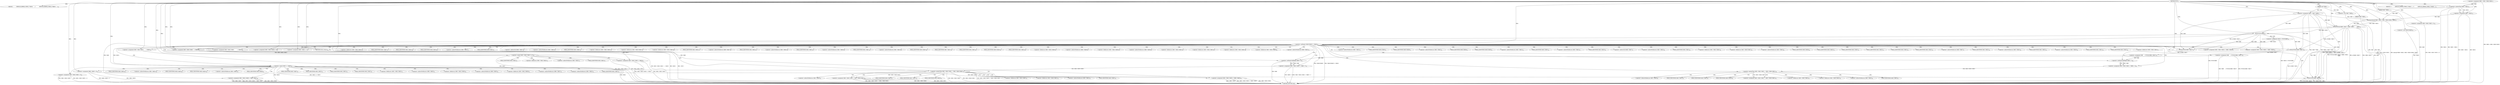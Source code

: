 digraph "FUN1" {  
"8" [label = <(METHOD,FUN1)<SUB>1</SUB>> ]
"262" [label = <(METHOD_RETURN,void)<SUB>1</SUB>> ]
"9" [label = <(PARAM,void *VAR1)<SUB>1</SUB>> ]
"10" [label = <(PARAM,VAR2 *VAR3)<SUB>1</SUB>> ]
"11" [label = <(PARAM,VAR4 *VAR5)<SUB>2</SUB>> ]
"16" [label = <(&lt;operator&gt;.assignment,VAR9 = VAR3-&gt;VAR10.VAR11)<SUB>7</SUB>> ]
"23" [label = <(&lt;operator&gt;.assignment,VAR8 = (VAR7 *)VAR1)<SUB>9</SUB>> ]
"28" [label = <(&lt;operator&gt;.assignment,VAR5-&gt;VAR12.VAR13 = 0)<SUB>10</SUB>> ]
"43" [label = <(memcpy,memcpy(VAR8-&gt;VAR15, VAR3-&gt;VAR10.VAR16, VAR9))<SUB>16</SUB>> ]
"53" [label = <(FUN2,FUN2(&amp;(VAR8-&gt;VAR17), VAR8-&gt;VAR15,
        VAR9))<SUB>18</SUB>> ]
"62" [label = <(BLOCK,{
 {
            IMPEG2D_ERROR_CODES_T VAR18;
 ...,{
 {
            IMPEG2D_ERROR_CODES_T VAR18;
 ...)<SUB>21</SUB>> ]
"36" [label = <(&lt;operator&gt;.greaterThan,VAR9 &gt; VAR14)<SUB>11</SUB>> ]
"63" [label = <(BLOCK,{
            IMPEG2D_ERROR_CODES_T VAR18;
    ...,{
            IMPEG2D_ERROR_CODES_T VAR18;
    ...)<SUB>22</SUB>> ]
"178" [label = <(&lt;operator&gt;.assignment,VAR5-&gt;VAR12.VAR24 = VAR8-&gt;VAR29)<SUB>51</SUB>> ]
"187" [label = <(&lt;operator&gt;.assignment,VAR5-&gt;VAR12.VAR26 = VAR8-&gt;VAR30)<SUB>52</SUB>> ]
"196" [label = <(&lt;operator&gt;.assignment,VAR5-&gt;VAR12.VAR31            = VAR32)<SUB>54</SUB>> ]
"203" [label = <(&lt;operator&gt;.assignment,VAR5-&gt;VAR12.VAR13        = VAR33)<SUB>55</SUB>> ]
"210" [label = <(&lt;operator&gt;.assignment,VAR6     = FUN4(&amp;VAR8-&gt;VAR17))<SUB>57</SUB>> ]
"217" [label = <(&lt;operator&gt;.assignment,VAR5-&gt;VAR12.VAR21 = VAR6&gt;&gt; 3)<SUB>58</SUB>> ]
"250" [label = <(&lt;operator&gt;.assignment,VAR5-&gt;VAR12.VAR34 = 0)<SUB>64</SUB>> ]
"257" [label = <(&lt;operator&gt;.assignment,VAR8-&gt;VAR23 = 1)<SUB>78</SUB>> ]
"25" [label = <(&lt;operator&gt;.cast,(VAR7 *)VAR1)<SUB>9</SUB>> ]
"40" [label = <(&lt;operator&gt;.assignment,VAR9 = VAR14)<SUB>13</SUB>> ]
"65" [label = <(&lt;operator&gt;.assignment,VAR18 = FUN3(VAR8))<SUB>24</SUB>> ]
"227" [label = <(&lt;operator&gt;.greaterThan,VAR5-&gt;VAR12.VAR21 &gt; VAR3-&gt;VAR10.VAR11)<SUB>59</SUB>> ]
"70" [label = <(&lt;operator&gt;.notEquals,(VAR19)VAR20 != VAR18)<SUB>25</SUB>> ]
"212" [label = <(FUN4,FUN4(&amp;VAR8-&gt;VAR17))<SUB>57</SUB>> ]
"223" [label = <(&lt;operator&gt;.arithmeticShiftRight,VAR6&gt;&gt; 3)<SUB>58</SUB>> ]
"239" [label = <(&lt;operator&gt;.assignment,VAR5-&gt;VAR12.VAR21 = VAR3-&gt;VAR10.VAR11)<SUB>62</SUB>> ]
"67" [label = <(FUN3,FUN3(VAR8))<SUB>24</SUB>> ]
"76" [label = <(&lt;operator&gt;.assignment,VAR5-&gt;VAR12.VAR13    = VAR18)<SUB>27</SUB>> ]
"83" [label = <(&lt;operator&gt;.assignment,VAR6     = FUN4(&amp;VAR8-&gt;VAR17))<SUB>29</SUB>> ]
"90" [label = <(&lt;operator&gt;.assignment,VAR5-&gt;VAR12.VAR21 = VAR6&gt;&gt; 3)<SUB>31</SUB>> ]
"174" [label = <(FUN5,FUN5(VAR8, VAR28))<SUB>47</SUB>> ]
"177" [label = <(RETURN,return;,return;)<SUB>48</SUB>> ]
"71" [label = <(&lt;operator&gt;.cast,(VAR19)VAR20)<SUB>25</SUB>> ]
"100" [label = <(&lt;operator&gt;.greaterThan,VAR5-&gt;VAR12.VAR21 &gt; VAR3-&gt;VAR10.VAR11)<SUB>32</SUB>> ]
"124" [label = <(&lt;operator&gt;.equals,VAR5-&gt;VAR12.VAR13 == 0)<SUB>36</SUB>> ]
"140" [label = <(&lt;operator&gt;.equals,VAR22 == VAR18)<SUB>39</SUB>> ]
"85" [label = <(FUN4,FUN4(&amp;VAR8-&gt;VAR17))<SUB>29</SUB>> ]
"96" [label = <(&lt;operator&gt;.arithmeticShiftRight,VAR6&gt;&gt; 3)<SUB>31</SUB>> ]
"112" [label = <(&lt;operator&gt;.assignment,VAR5-&gt;VAR12.VAR21 = VAR3-&gt;VAR10.VAR11)<SUB>34</SUB>> ]
"132" [label = <(&lt;operator&gt;.assignment,VAR5-&gt;VAR12.VAR13 = VAR18)<SUB>37</SUB>> ]
"144" [label = <(&lt;operator&gt;.assignment,VAR5-&gt;VAR12.VAR21 = 0)<SUB>41</SUB>> ]
"151" [label = <(&lt;operator&gt;.assignment,VAR8-&gt;VAR23 = 0)<SUB>42</SUB>> ]
"156" [label = <(&lt;operator&gt;.assignment,VAR5-&gt;VAR12.VAR24 = VAR8-&gt;VAR25)<SUB>44</SUB>> ]
"165" [label = <(&lt;operator&gt;.assignment,VAR5-&gt;VAR12.VAR26 = VAR8-&gt;VAR27)<SUB>45</SUB>> ]
"179" [label = <(&lt;operator&gt;.fieldAccess,VAR5-&gt;VAR12.VAR24)<SUB>51</SUB>> ]
"184" [label = <(&lt;operator&gt;.indirectFieldAccess,VAR8-&gt;VAR29)<SUB>51</SUB>> ]
"188" [label = <(&lt;operator&gt;.fieldAccess,VAR5-&gt;VAR12.VAR26)<SUB>52</SUB>> ]
"193" [label = <(&lt;operator&gt;.indirectFieldAccess,VAR8-&gt;VAR30)<SUB>52</SUB>> ]
"197" [label = <(&lt;operator&gt;.fieldAccess,VAR5-&gt;VAR12.VAR31)<SUB>54</SUB>> ]
"204" [label = <(&lt;operator&gt;.fieldAccess,VAR5-&gt;VAR12.VAR13)<SUB>55</SUB>> ]
"218" [label = <(&lt;operator&gt;.fieldAccess,VAR5-&gt;VAR12.VAR21)<SUB>58</SUB>> ]
"251" [label = <(&lt;operator&gt;.fieldAccess,VAR5-&gt;VAR12.VAR34)<SUB>64</SUB>> ]
"258" [label = <(&lt;operator&gt;.indirectFieldAccess,VAR8-&gt;VAR23)<SUB>78</SUB>> ]
"180" [label = <(&lt;operator&gt;.indirectFieldAccess,VAR5-&gt;VAR12)<SUB>51</SUB>> ]
"183" [label = <(FIELD_IDENTIFIER,VAR24,VAR24)<SUB>51</SUB>> ]
"186" [label = <(FIELD_IDENTIFIER,VAR29,VAR29)<SUB>51</SUB>> ]
"189" [label = <(&lt;operator&gt;.indirectFieldAccess,VAR5-&gt;VAR12)<SUB>52</SUB>> ]
"192" [label = <(FIELD_IDENTIFIER,VAR26,VAR26)<SUB>52</SUB>> ]
"195" [label = <(FIELD_IDENTIFIER,VAR30,VAR30)<SUB>52</SUB>> ]
"198" [label = <(&lt;operator&gt;.indirectFieldAccess,VAR5-&gt;VAR12)<SUB>54</SUB>> ]
"201" [label = <(FIELD_IDENTIFIER,VAR31,VAR31)<SUB>54</SUB>> ]
"205" [label = <(&lt;operator&gt;.indirectFieldAccess,VAR5-&gt;VAR12)<SUB>55</SUB>> ]
"208" [label = <(FIELD_IDENTIFIER,VAR13,VAR13)<SUB>55</SUB>> ]
"213" [label = <(&lt;operator&gt;.addressOf,&amp;VAR8-&gt;VAR17)<SUB>57</SUB>> ]
"219" [label = <(&lt;operator&gt;.indirectFieldAccess,VAR5-&gt;VAR12)<SUB>58</SUB>> ]
"222" [label = <(FIELD_IDENTIFIER,VAR21,VAR21)<SUB>58</SUB>> ]
"228" [label = <(&lt;operator&gt;.fieldAccess,VAR5-&gt;VAR12.VAR21)<SUB>59</SUB>> ]
"233" [label = <(&lt;operator&gt;.fieldAccess,VAR3-&gt;VAR10.VAR11)<SUB>59</SUB>> ]
"252" [label = <(&lt;operator&gt;.indirectFieldAccess,VAR5-&gt;VAR12)<SUB>64</SUB>> ]
"255" [label = <(FIELD_IDENTIFIER,VAR34,VAR34)<SUB>64</SUB>> ]
"260" [label = <(FIELD_IDENTIFIER,VAR23,VAR23)<SUB>78</SUB>> ]
"182" [label = <(FIELD_IDENTIFIER,VAR12,VAR12)<SUB>51</SUB>> ]
"191" [label = <(FIELD_IDENTIFIER,VAR12,VAR12)<SUB>52</SUB>> ]
"200" [label = <(FIELD_IDENTIFIER,VAR12,VAR12)<SUB>54</SUB>> ]
"207" [label = <(FIELD_IDENTIFIER,VAR12,VAR12)<SUB>55</SUB>> ]
"214" [label = <(&lt;operator&gt;.indirectFieldAccess,VAR8-&gt;VAR17)<SUB>57</SUB>> ]
"221" [label = <(FIELD_IDENTIFIER,VAR12,VAR12)<SUB>58</SUB>> ]
"229" [label = <(&lt;operator&gt;.indirectFieldAccess,VAR5-&gt;VAR12)<SUB>59</SUB>> ]
"232" [label = <(FIELD_IDENTIFIER,VAR21,VAR21)<SUB>59</SUB>> ]
"234" [label = <(&lt;operator&gt;.indirectFieldAccess,VAR3-&gt;VAR10)<SUB>59</SUB>> ]
"237" [label = <(FIELD_IDENTIFIER,VAR11,VAR11)<SUB>59</SUB>> ]
"240" [label = <(&lt;operator&gt;.fieldAccess,VAR5-&gt;VAR12.VAR21)<SUB>62</SUB>> ]
"245" [label = <(&lt;operator&gt;.fieldAccess,VAR3-&gt;VAR10.VAR11)<SUB>62</SUB>> ]
"254" [label = <(FIELD_IDENTIFIER,VAR12,VAR12)<SUB>64</SUB>> ]
"77" [label = <(&lt;operator&gt;.fieldAccess,VAR5-&gt;VAR12.VAR13)<SUB>27</SUB>> ]
"91" [label = <(&lt;operator&gt;.fieldAccess,VAR5-&gt;VAR12.VAR21)<SUB>31</SUB>> ]
"216" [label = <(FIELD_IDENTIFIER,VAR17,VAR17)<SUB>57</SUB>> ]
"231" [label = <(FIELD_IDENTIFIER,VAR12,VAR12)<SUB>59</SUB>> ]
"236" [label = <(FIELD_IDENTIFIER,VAR10,VAR10)<SUB>59</SUB>> ]
"241" [label = <(&lt;operator&gt;.indirectFieldAccess,VAR5-&gt;VAR12)<SUB>62</SUB>> ]
"244" [label = <(FIELD_IDENTIFIER,VAR21,VAR21)<SUB>62</SUB>> ]
"246" [label = <(&lt;operator&gt;.indirectFieldAccess,VAR3-&gt;VAR10)<SUB>62</SUB>> ]
"249" [label = <(FIELD_IDENTIFIER,VAR11,VAR11)<SUB>62</SUB>> ]
"78" [label = <(&lt;operator&gt;.indirectFieldAccess,VAR5-&gt;VAR12)<SUB>27</SUB>> ]
"81" [label = <(FIELD_IDENTIFIER,VAR13,VAR13)<SUB>27</SUB>> ]
"86" [label = <(&lt;operator&gt;.addressOf,&amp;VAR8-&gt;VAR17)<SUB>29</SUB>> ]
"92" [label = <(&lt;operator&gt;.indirectFieldAccess,VAR5-&gt;VAR12)<SUB>31</SUB>> ]
"95" [label = <(FIELD_IDENTIFIER,VAR21,VAR21)<SUB>31</SUB>> ]
"101" [label = <(&lt;operator&gt;.fieldAccess,VAR5-&gt;VAR12.VAR21)<SUB>32</SUB>> ]
"106" [label = <(&lt;operator&gt;.fieldAccess,VAR3-&gt;VAR10.VAR11)<SUB>32</SUB>> ]
"125" [label = <(&lt;operator&gt;.fieldAccess,VAR5-&gt;VAR12.VAR13)<SUB>36</SUB>> ]
"243" [label = <(FIELD_IDENTIFIER,VAR12,VAR12)<SUB>62</SUB>> ]
"248" [label = <(FIELD_IDENTIFIER,VAR10,VAR10)<SUB>62</SUB>> ]
"80" [label = <(FIELD_IDENTIFIER,VAR12,VAR12)<SUB>27</SUB>> ]
"87" [label = <(&lt;operator&gt;.indirectFieldAccess,VAR8-&gt;VAR17)<SUB>29</SUB>> ]
"94" [label = <(FIELD_IDENTIFIER,VAR12,VAR12)<SUB>31</SUB>> ]
"102" [label = <(&lt;operator&gt;.indirectFieldAccess,VAR5-&gt;VAR12)<SUB>32</SUB>> ]
"105" [label = <(FIELD_IDENTIFIER,VAR21,VAR21)<SUB>32</SUB>> ]
"107" [label = <(&lt;operator&gt;.indirectFieldAccess,VAR3-&gt;VAR10)<SUB>32</SUB>> ]
"110" [label = <(FIELD_IDENTIFIER,VAR11,VAR11)<SUB>32</SUB>> ]
"113" [label = <(&lt;operator&gt;.fieldAccess,VAR5-&gt;VAR12.VAR21)<SUB>34</SUB>> ]
"118" [label = <(&lt;operator&gt;.fieldAccess,VAR3-&gt;VAR10.VAR11)<SUB>34</SUB>> ]
"126" [label = <(&lt;operator&gt;.indirectFieldAccess,VAR5-&gt;VAR12)<SUB>36</SUB>> ]
"129" [label = <(FIELD_IDENTIFIER,VAR13,VAR13)<SUB>36</SUB>> ]
"133" [label = <(&lt;operator&gt;.fieldAccess,VAR5-&gt;VAR12.VAR13)<SUB>37</SUB>> ]
"145" [label = <(&lt;operator&gt;.fieldAccess,VAR5-&gt;VAR12.VAR21)<SUB>41</SUB>> ]
"152" [label = <(&lt;operator&gt;.indirectFieldAccess,VAR8-&gt;VAR23)<SUB>42</SUB>> ]
"157" [label = <(&lt;operator&gt;.fieldAccess,VAR5-&gt;VAR12.VAR24)<SUB>44</SUB>> ]
"162" [label = <(&lt;operator&gt;.indirectFieldAccess,VAR8-&gt;VAR25)<SUB>44</SUB>> ]
"166" [label = <(&lt;operator&gt;.fieldAccess,VAR5-&gt;VAR12.VAR26)<SUB>45</SUB>> ]
"171" [label = <(&lt;operator&gt;.indirectFieldAccess,VAR8-&gt;VAR27)<SUB>45</SUB>> ]
"89" [label = <(FIELD_IDENTIFIER,VAR17,VAR17)<SUB>29</SUB>> ]
"104" [label = <(FIELD_IDENTIFIER,VAR12,VAR12)<SUB>32</SUB>> ]
"109" [label = <(FIELD_IDENTIFIER,VAR10,VAR10)<SUB>32</SUB>> ]
"114" [label = <(&lt;operator&gt;.indirectFieldAccess,VAR5-&gt;VAR12)<SUB>34</SUB>> ]
"117" [label = <(FIELD_IDENTIFIER,VAR21,VAR21)<SUB>34</SUB>> ]
"119" [label = <(&lt;operator&gt;.indirectFieldAccess,VAR3-&gt;VAR10)<SUB>34</SUB>> ]
"122" [label = <(FIELD_IDENTIFIER,VAR11,VAR11)<SUB>34</SUB>> ]
"128" [label = <(FIELD_IDENTIFIER,VAR12,VAR12)<SUB>36</SUB>> ]
"134" [label = <(&lt;operator&gt;.indirectFieldAccess,VAR5-&gt;VAR12)<SUB>37</SUB>> ]
"137" [label = <(FIELD_IDENTIFIER,VAR13,VAR13)<SUB>37</SUB>> ]
"146" [label = <(&lt;operator&gt;.indirectFieldAccess,VAR5-&gt;VAR12)<SUB>41</SUB>> ]
"149" [label = <(FIELD_IDENTIFIER,VAR21,VAR21)<SUB>41</SUB>> ]
"154" [label = <(FIELD_IDENTIFIER,VAR23,VAR23)<SUB>42</SUB>> ]
"158" [label = <(&lt;operator&gt;.indirectFieldAccess,VAR5-&gt;VAR12)<SUB>44</SUB>> ]
"161" [label = <(FIELD_IDENTIFIER,VAR24,VAR24)<SUB>44</SUB>> ]
"164" [label = <(FIELD_IDENTIFIER,VAR25,VAR25)<SUB>44</SUB>> ]
"167" [label = <(&lt;operator&gt;.indirectFieldAccess,VAR5-&gt;VAR12)<SUB>45</SUB>> ]
"170" [label = <(FIELD_IDENTIFIER,VAR26,VAR26)<SUB>45</SUB>> ]
"173" [label = <(FIELD_IDENTIFIER,VAR27,VAR27)<SUB>45</SUB>> ]
"116" [label = <(FIELD_IDENTIFIER,VAR12,VAR12)<SUB>34</SUB>> ]
"121" [label = <(FIELD_IDENTIFIER,VAR10,VAR10)<SUB>34</SUB>> ]
"136" [label = <(FIELD_IDENTIFIER,VAR12,VAR12)<SUB>37</SUB>> ]
"148" [label = <(FIELD_IDENTIFIER,VAR12,VAR12)<SUB>41</SUB>> ]
"160" [label = <(FIELD_IDENTIFIER,VAR12,VAR12)<SUB>44</SUB>> ]
"169" [label = <(FIELD_IDENTIFIER,VAR12,VAR12)<SUB>45</SUB>> ]
  "177" -> "262"  [ label = "DDG: &lt;RET&gt;"] 
  "10" -> "262"  [ label = "DDG: VAR3"] 
  "11" -> "262"  [ label = "DDG: VAR5"] 
  "16" -> "262"  [ label = "DDG: VAR9 = VAR3-&gt;VAR10.VAR11"] 
  "25" -> "262"  [ label = "DDG: VAR1"] 
  "23" -> "262"  [ label = "DDG: (VAR7 *)VAR1"] 
  "23" -> "262"  [ label = "DDG: VAR8 = (VAR7 *)VAR1"] 
  "28" -> "262"  [ label = "DDG: VAR5-&gt;VAR12.VAR13 = 0"] 
  "36" -> "262"  [ label = "DDG: VAR14"] 
  "36" -> "262"  [ label = "DDG: VAR9 &gt; VAR14"] 
  "40" -> "262"  [ label = "DDG: VAR14"] 
  "40" -> "262"  [ label = "DDG: VAR9 = VAR14"] 
  "43" -> "262"  [ label = "DDG: VAR3-&gt;VAR10.VAR16"] 
  "43" -> "262"  [ label = "DDG: memcpy(VAR8-&gt;VAR15, VAR3-&gt;VAR10.VAR16, VAR9)"] 
  "53" -> "262"  [ label = "DDG: &amp;(VAR8-&gt;VAR17)"] 
  "53" -> "262"  [ label = "DDG: VAR8-&gt;VAR15"] 
  "53" -> "262"  [ label = "DDG: VAR9"] 
  "53" -> "262"  [ label = "DDG: FUN2(&amp;(VAR8-&gt;VAR17), VAR8-&gt;VAR15,
        VAR9)"] 
  "65" -> "262"  [ label = "DDG: FUN3(VAR8)"] 
  "65" -> "262"  [ label = "DDG: VAR18 = FUN3(VAR8)"] 
  "70" -> "262"  [ label = "DDG: (VAR19)VAR20"] 
  "70" -> "262"  [ label = "DDG: (VAR19)VAR20 != VAR18"] 
  "76" -> "262"  [ label = "DDG: VAR5-&gt;VAR12.VAR13    = VAR18"] 
  "85" -> "262"  [ label = "DDG: &amp;VAR8-&gt;VAR17"] 
  "83" -> "262"  [ label = "DDG: FUN4(&amp;VAR8-&gt;VAR17)"] 
  "83" -> "262"  [ label = "DDG: VAR6     = FUN4(&amp;VAR8-&gt;VAR17)"] 
  "96" -> "262"  [ label = "DDG: VAR6"] 
  "90" -> "262"  [ label = "DDG: VAR6&gt;&gt; 3"] 
  "90" -> "262"  [ label = "DDG: VAR5-&gt;VAR12.VAR21 = VAR6&gt;&gt; 3"] 
  "100" -> "262"  [ label = "DDG: VAR5-&gt;VAR12.VAR21"] 
  "100" -> "262"  [ label = "DDG: VAR3-&gt;VAR10.VAR11"] 
  "100" -> "262"  [ label = "DDG: VAR5-&gt;VAR12.VAR21 &gt; VAR3-&gt;VAR10.VAR11"] 
  "112" -> "262"  [ label = "DDG: VAR5-&gt;VAR12.VAR21"] 
  "112" -> "262"  [ label = "DDG: VAR3-&gt;VAR10.VAR11"] 
  "112" -> "262"  [ label = "DDG: VAR5-&gt;VAR12.VAR21 = VAR3-&gt;VAR10.VAR11"] 
  "124" -> "262"  [ label = "DDG: VAR5-&gt;VAR12.VAR13"] 
  "124" -> "262"  [ label = "DDG: VAR5-&gt;VAR12.VAR13 == 0"] 
  "132" -> "262"  [ label = "DDG: VAR5-&gt;VAR12.VAR13"] 
  "132" -> "262"  [ label = "DDG: VAR5-&gt;VAR12.VAR13 = VAR18"] 
  "140" -> "262"  [ label = "DDG: VAR18"] 
  "140" -> "262"  [ label = "DDG: VAR22 == VAR18"] 
  "144" -> "262"  [ label = "DDG: VAR5-&gt;VAR12.VAR21"] 
  "144" -> "262"  [ label = "DDG: VAR5-&gt;VAR12.VAR21 = 0"] 
  "151" -> "262"  [ label = "DDG: VAR8-&gt;VAR23"] 
  "151" -> "262"  [ label = "DDG: VAR8-&gt;VAR23 = 0"] 
  "156" -> "262"  [ label = "DDG: VAR5-&gt;VAR12.VAR24"] 
  "156" -> "262"  [ label = "DDG: VAR8-&gt;VAR25"] 
  "156" -> "262"  [ label = "DDG: VAR5-&gt;VAR12.VAR24 = VAR8-&gt;VAR25"] 
  "165" -> "262"  [ label = "DDG: VAR5-&gt;VAR12.VAR26"] 
  "165" -> "262"  [ label = "DDG: VAR8-&gt;VAR27"] 
  "165" -> "262"  [ label = "DDG: VAR5-&gt;VAR12.VAR26 = VAR8-&gt;VAR27"] 
  "174" -> "262"  [ label = "DDG: VAR8"] 
  "174" -> "262"  [ label = "DDG: FUN5(VAR8, VAR28)"] 
  "140" -> "262"  [ label = "DDG: VAR22"] 
  "174" -> "262"  [ label = "DDG: VAR28"] 
  "196" -> "262"  [ label = "DDG: VAR32"] 
  "203" -> "262"  [ label = "DDG: VAR33"] 
  "71" -> "262"  [ label = "DDG: VAR20"] 
  "8" -> "9"  [ label = "DDG: "] 
  "8" -> "10"  [ label = "DDG: "] 
  "8" -> "11"  [ label = "DDG: "] 
  "9" -> "23"  [ label = "DDG: VAR1"] 
  "8" -> "23"  [ label = "DDG: "] 
  "8" -> "28"  [ label = "DDG: "] 
  "8" -> "62"  [ label = "DDG: "] 
  "23" -> "43"  [ label = "DDG: VAR8"] 
  "36" -> "43"  [ label = "DDG: VAR9"] 
  "40" -> "43"  [ label = "DDG: VAR9"] 
  "8" -> "43"  [ label = "DDG: "] 
  "23" -> "53"  [ label = "DDG: VAR8"] 
  "43" -> "53"  [ label = "DDG: VAR8-&gt;VAR15"] 
  "43" -> "53"  [ label = "DDG: VAR9"] 
  "8" -> "53"  [ label = "DDG: "] 
  "8" -> "63"  [ label = "DDG: "] 
  "67" -> "178"  [ label = "DDG: VAR8"] 
  "67" -> "187"  [ label = "DDG: VAR8"] 
  "8" -> "196"  [ label = "DDG: "] 
  "8" -> "203"  [ label = "DDG: "] 
  "212" -> "210"  [ label = "DDG: &amp;VAR8-&gt;VAR17"] 
  "223" -> "217"  [ label = "DDG: VAR6"] 
  "223" -> "217"  [ label = "DDG: 3"] 
  "8" -> "250"  [ label = "DDG: "] 
  "8" -> "257"  [ label = "DDG: "] 
  "9" -> "25"  [ label = "DDG: VAR1"] 
  "8" -> "25"  [ label = "DDG: "] 
  "16" -> "36"  [ label = "DDG: VAR9"] 
  "8" -> "36"  [ label = "DDG: "] 
  "36" -> "40"  [ label = "DDG: VAR14"] 
  "8" -> "40"  [ label = "DDG: "] 
  "67" -> "65"  [ label = "DDG: VAR8"] 
  "53" -> "212"  [ label = "DDG: &amp;(VAR8-&gt;VAR17)"] 
  "23" -> "212"  [ label = "DDG: VAR8"] 
  "67" -> "212"  [ label = "DDG: VAR8"] 
  "210" -> "223"  [ label = "DDG: VAR6"] 
  "8" -> "223"  [ label = "DDG: "] 
  "217" -> "227"  [ label = "DDG: VAR5-&gt;VAR12.VAR21"] 
  "227" -> "239"  [ label = "DDG: VAR3-&gt;VAR10.VAR11"] 
  "23" -> "67"  [ label = "DDG: VAR8"] 
  "53" -> "67"  [ label = "DDG: VAR8-&gt;VAR15"] 
  "8" -> "67"  [ label = "DDG: "] 
  "8" -> "70"  [ label = "DDG: "] 
  "65" -> "70"  [ label = "DDG: VAR18"] 
  "70" -> "76"  [ label = "DDG: VAR18"] 
  "8" -> "76"  [ label = "DDG: "] 
  "85" -> "83"  [ label = "DDG: &amp;VAR8-&gt;VAR17"] 
  "96" -> "90"  [ label = "DDG: VAR6"] 
  "96" -> "90"  [ label = "DDG: 3"] 
  "8" -> "177"  [ label = "DDG: "] 
  "8" -> "71"  [ label = "DDG: "] 
  "53" -> "174"  [ label = "DDG: VAR8-&gt;VAR15"] 
  "67" -> "174"  [ label = "DDG: VAR8"] 
  "151" -> "174"  [ label = "DDG: VAR8-&gt;VAR23"] 
  "8" -> "174"  [ label = "DDG: "] 
  "23" -> "174"  [ label = "DDG: VAR8"] 
  "53" -> "174"  [ label = "DDG: &amp;(VAR8-&gt;VAR17)"] 
  "53" -> "85"  [ label = "DDG: &amp;(VAR8-&gt;VAR17)"] 
  "23" -> "85"  [ label = "DDG: VAR8"] 
  "67" -> "85"  [ label = "DDG: VAR8"] 
  "83" -> "96"  [ label = "DDG: VAR6"] 
  "8" -> "96"  [ label = "DDG: "] 
  "90" -> "100"  [ label = "DDG: VAR5-&gt;VAR12.VAR21"] 
  "100" -> "112"  [ label = "DDG: VAR3-&gt;VAR10.VAR11"] 
  "76" -> "124"  [ label = "DDG: VAR5-&gt;VAR12.VAR13"] 
  "8" -> "124"  [ label = "DDG: "] 
  "8" -> "132"  [ label = "DDG: "] 
  "70" -> "132"  [ label = "DDG: VAR18"] 
  "8" -> "140"  [ label = "DDG: "] 
  "70" -> "140"  [ label = "DDG: VAR18"] 
  "8" -> "144"  [ label = "DDG: "] 
  "8" -> "151"  [ label = "DDG: "] 
  "67" -> "156"  [ label = "DDG: VAR8"] 
  "67" -> "165"  [ label = "DDG: VAR8"] 
  "36" -> "40"  [ label = "CDG: "] 
  "227" -> "240"  [ label = "CDG: "] 
  "227" -> "244"  [ label = "CDG: "] 
  "227" -> "243"  [ label = "CDG: "] 
  "227" -> "245"  [ label = "CDG: "] 
  "227" -> "246"  [ label = "CDG: "] 
  "227" -> "249"  [ label = "CDG: "] 
  "227" -> "239"  [ label = "CDG: "] 
  "227" -> "241"  [ label = "CDG: "] 
  "227" -> "248"  [ label = "CDG: "] 
  "70" -> "107"  [ label = "CDG: "] 
  "70" -> "214"  [ label = "CDG: "] 
  "70" -> "94"  [ label = "CDG: "] 
  "70" -> "96"  [ label = "CDG: "] 
  "70" -> "77"  [ label = "CDG: "] 
  "70" -> "188"  [ label = "CDG: "] 
  "70" -> "192"  [ label = "CDG: "] 
  "70" -> "128"  [ label = "CDG: "] 
  "70" -> "81"  [ label = "CDG: "] 
  "70" -> "102"  [ label = "CDG: "] 
  "70" -> "85"  [ label = "CDG: "] 
  "70" -> "179"  [ label = "CDG: "] 
  "70" -> "178"  [ label = "CDG: "] 
  "70" -> "196"  [ label = "CDG: "] 
  "70" -> "257"  [ label = "CDG: "] 
  "70" -> "232"  [ label = "CDG: "] 
  "70" -> "104"  [ label = "CDG: "] 
  "70" -> "197"  [ label = "CDG: "] 
  "70" -> "198"  [ label = "CDG: "] 
  "70" -> "189"  [ label = "CDG: "] 
  "70" -> "95"  [ label = "CDG: "] 
  "70" -> "213"  [ label = "CDG: "] 
  "70" -> "92"  [ label = "CDG: "] 
  "70" -> "228"  [ label = "CDG: "] 
  "70" -> "204"  [ label = "CDG: "] 
  "70" -> "76"  [ label = "CDG: "] 
  "70" -> "87"  [ label = "CDG: "] 
  "70" -> "91"  [ label = "CDG: "] 
  "70" -> "129"  [ label = "CDG: "] 
  "70" -> "191"  [ label = "CDG: "] 
  "70" -> "208"  [ label = "CDG: "] 
  "70" -> "195"  [ label = "CDG: "] 
  "70" -> "101"  [ label = "CDG: "] 
  "70" -> "255"  [ label = "CDG: "] 
  "70" -> "223"  [ label = "CDG: "] 
  "70" -> "187"  [ label = "CDG: "] 
  "70" -> "231"  [ label = "CDG: "] 
  "70" -> "184"  [ label = "CDG: "] 
  "70" -> "90"  [ label = "CDG: "] 
  "70" -> "207"  [ label = "CDG: "] 
  "70" -> "212"  [ label = "CDG: "] 
  "70" -> "80"  [ label = "CDG: "] 
  "70" -> "100"  [ label = "CDG: "] 
  "70" -> "174"  [ label = "CDG: "] 
  "70" -> "182"  [ label = "CDG: "] 
  "70" -> "221"  [ label = "CDG: "] 
  "70" -> "258"  [ label = "CDG: "] 
  "70" -> "186"  [ label = "CDG: "] 
  "70" -> "233"  [ label = "CDG: "] 
  "70" -> "201"  [ label = "CDG: "] 
  "70" -> "180"  [ label = "CDG: "] 
  "70" -> "205"  [ label = "CDG: "] 
  "70" -> "252"  [ label = "CDG: "] 
  "70" -> "86"  [ label = "CDG: "] 
  "70" -> "183"  [ label = "CDG: "] 
  "70" -> "89"  [ label = "CDG: "] 
  "70" -> "193"  [ label = "CDG: "] 
  "70" -> "210"  [ label = "CDG: "] 
  "70" -> "236"  [ label = "CDG: "] 
  "70" -> "200"  [ label = "CDG: "] 
  "70" -> "260"  [ label = "CDG: "] 
  "70" -> "106"  [ label = "CDG: "] 
  "70" -> "217"  [ label = "CDG: "] 
  "70" -> "237"  [ label = "CDG: "] 
  "70" -> "251"  [ label = "CDG: "] 
  "70" -> "140"  [ label = "CDG: "] 
  "70" -> "234"  [ label = "CDG: "] 
  "70" -> "126"  [ label = "CDG: "] 
  "70" -> "254"  [ label = "CDG: "] 
  "70" -> "83"  [ label = "CDG: "] 
  "70" -> "105"  [ label = "CDG: "] 
  "70" -> "177"  [ label = "CDG: "] 
  "70" -> "229"  [ label = "CDG: "] 
  "70" -> "110"  [ label = "CDG: "] 
  "70" -> "216"  [ label = "CDG: "] 
  "70" -> "203"  [ label = "CDG: "] 
  "70" -> "227"  [ label = "CDG: "] 
  "70" -> "250"  [ label = "CDG: "] 
  "70" -> "222"  [ label = "CDG: "] 
  "70" -> "218"  [ label = "CDG: "] 
  "70" -> "124"  [ label = "CDG: "] 
  "70" -> "125"  [ label = "CDG: "] 
  "70" -> "219"  [ label = "CDG: "] 
  "70" -> "78"  [ label = "CDG: "] 
  "70" -> "109"  [ label = "CDG: "] 
  "100" -> "113"  [ label = "CDG: "] 
  "100" -> "114"  [ label = "CDG: "] 
  "100" -> "119"  [ label = "CDG: "] 
  "100" -> "121"  [ label = "CDG: "] 
  "100" -> "112"  [ label = "CDG: "] 
  "100" -> "118"  [ label = "CDG: "] 
  "100" -> "116"  [ label = "CDG: "] 
  "100" -> "122"  [ label = "CDG: "] 
  "100" -> "117"  [ label = "CDG: "] 
  "124" -> "136"  [ label = "CDG: "] 
  "124" -> "132"  [ label = "CDG: "] 
  "124" -> "134"  [ label = "CDG: "] 
  "124" -> "137"  [ label = "CDG: "] 
  "124" -> "133"  [ label = "CDG: "] 
  "140" -> "167"  [ label = "CDG: "] 
  "140" -> "154"  [ label = "CDG: "] 
  "140" -> "145"  [ label = "CDG: "] 
  "140" -> "146"  [ label = "CDG: "] 
  "140" -> "169"  [ label = "CDG: "] 
  "140" -> "161"  [ label = "CDG: "] 
  "140" -> "149"  [ label = "CDG: "] 
  "140" -> "151"  [ label = "CDG: "] 
  "140" -> "162"  [ label = "CDG: "] 
  "140" -> "170"  [ label = "CDG: "] 
  "140" -> "144"  [ label = "CDG: "] 
  "140" -> "148"  [ label = "CDG: "] 
  "140" -> "173"  [ label = "CDG: "] 
  "140" -> "152"  [ label = "CDG: "] 
  "140" -> "164"  [ label = "CDG: "] 
  "140" -> "158"  [ label = "CDG: "] 
  "140" -> "171"  [ label = "CDG: "] 
  "140" -> "160"  [ label = "CDG: "] 
  "140" -> "166"  [ label = "CDG: "] 
  "140" -> "157"  [ label = "CDG: "] 
  "140" -> "165"  [ label = "CDG: "] 
  "140" -> "156"  [ label = "CDG: "] 
}
